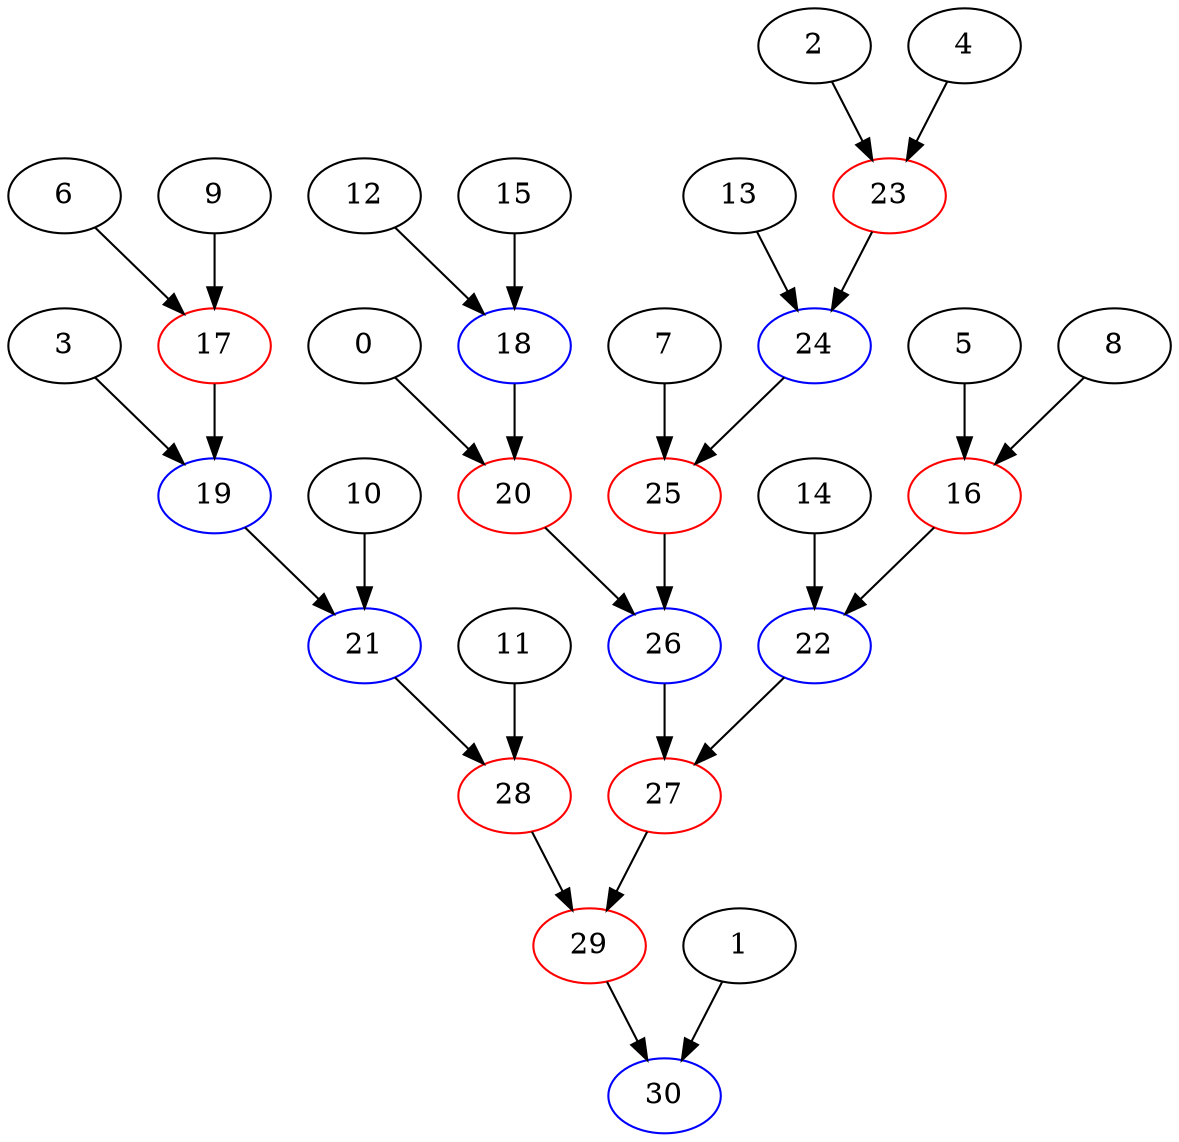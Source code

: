 digraph {
	0 [color=black]
	1 [color=black]
	2 [color=black]
	3 [color=black]
	4 [color=black]
	5 [color=black]
	6 [color=black]
	7 [color=black]
	8 [color=black]
	9 [color=black]
	10 [color=black]
	11 [color=black]
	12 [color=black]
	13 [color=black]
	14 [color=black]
	15 [color=black]
	16 [color=red]
	5 -> 16
	8 -> 16
	17 [color=red]
	6 -> 17
	9 -> 17
	18 [color=blue]
	12 -> 18
	15 -> 18
	19 [color=blue]
	3 -> 19
	17 -> 19
	20 [color=red]
	18 -> 20
	0 -> 20
	21 [color=blue]
	19 -> 21
	10 -> 21
	22 [color=blue]
	16 -> 22
	14 -> 22
	23 [color=red]
	4 -> 23
	2 -> 23
	24 [color=blue]
	23 -> 24
	13 -> 24
	25 [color=red]
	7 -> 25
	24 -> 25
	26 [color=blue]
	25 -> 26
	20 -> 26
	27 [color=red]
	22 -> 27
	26 -> 27
	28 [color=red]
	21 -> 28
	11 -> 28
	29 [color=red]
	27 -> 29
	28 -> 29
	30 [color=blue]
	1 -> 30
	29 -> 30
}
